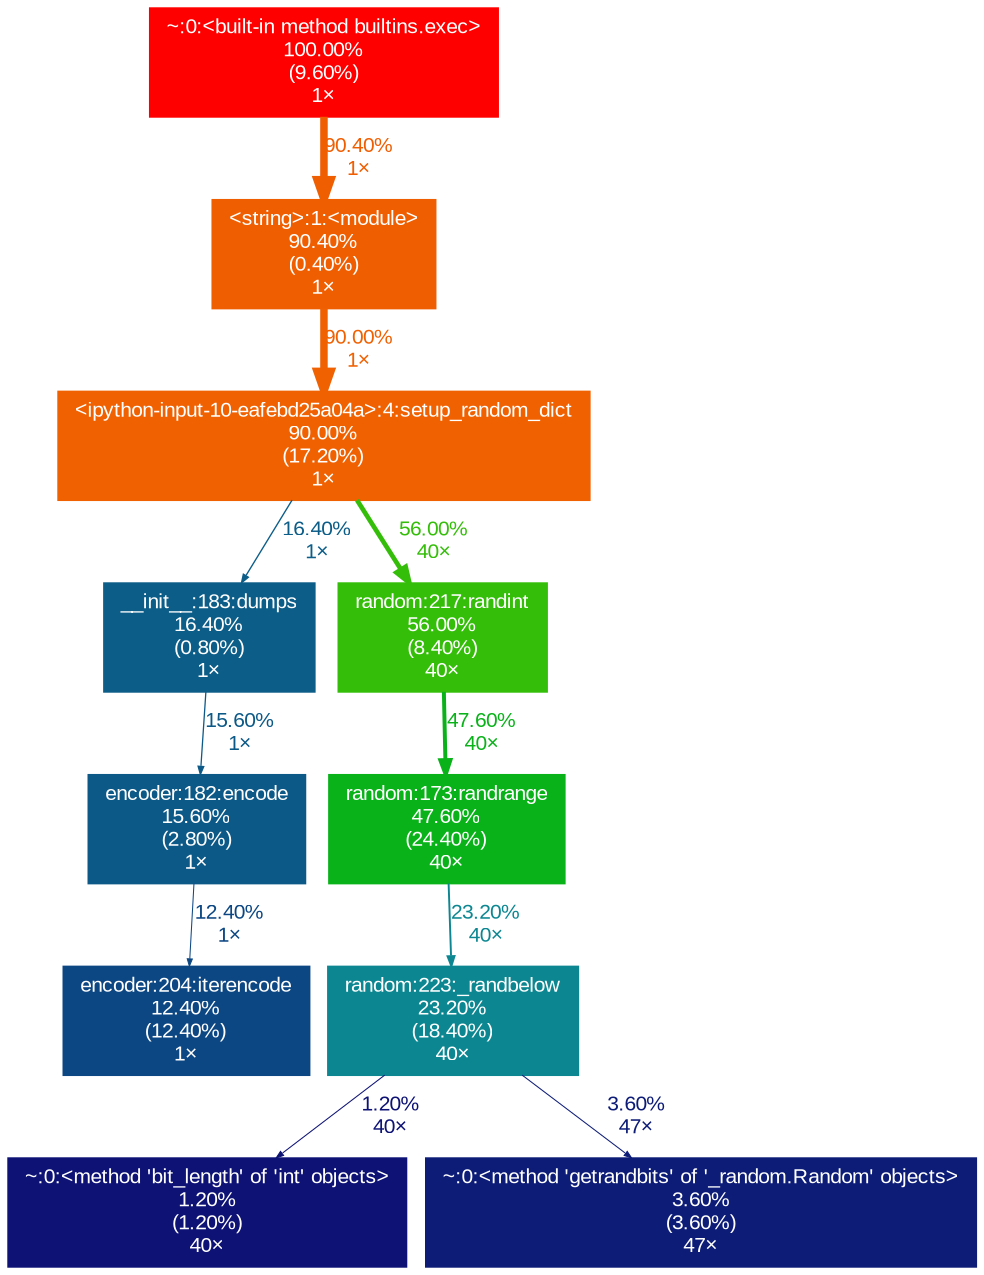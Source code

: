 digraph {
	graph [fontname=Arial, nodesep=0.125, ranksep=0.25];
	node [fontcolor=white, fontname=Arial, height=0, shape=box, style=filled, width=0];
	edge [fontname=Arial];
	1 [color="#f06102", fontcolor="#ffffff", fontsize="10.00", label="<ipython-input-10-eafebd25a04a>:4:setup_random_dict\n90.00%\n(17.20%)\n1×", tooltip="<ipython-input-10-eafebd25a04a>"];
	1 -> 8 [arrowsize="0.40", color="#0c5d88", fontcolor="#0c5d88", fontsize="10.00", label="16.40%\n1×", labeldistance="0.66", penwidth="0.66"];
	1 -> 11 [arrowsize="0.75", color="#34be09", fontcolor="#34be09", fontsize="10.00", label="56.00%\n40×", labeldistance="2.24", penwidth="2.24"];
	2 [color="#0d1274", fontcolor="#ffffff", fontsize="10.00", label="~:0:<method 'bit_length' of 'int' objects>\n1.20%\n(1.20%)\n40×", tooltip="~"];
	3 [color="#0c8791", fontcolor="#ffffff", fontsize="10.00", label="random:223:_randbelow\n23.20%\n(18.40%)\n40×", tooltip="/Users/faris.chebib/.virtualenvs/profiling/lib/python3.6/random.py"];
	3 -> 2 [arrowsize="0.35", color="#0d1274", fontcolor="#0d1274", fontsize="10.00", label="1.20%\n40×", labeldistance="0.50", penwidth="0.50"];
	3 -> 12 [arrowsize="0.35", color="#0d1c77", fontcolor="#0d1c77", fontsize="10.00", label="3.60%\n47×", labeldistance="0.50", penwidth="0.50"];
	5 [color="#0c5987", fontcolor="#ffffff", fontsize="10.00", label="encoder:182:encode\n15.60%\n(2.80%)\n1×", tooltip="/usr/local/Cellar/python/3.6.5/Frameworks/Python.framework/Versions/3.6/lib/python3.6/json/encoder.py"];
	5 -> 9 [arrowsize="0.35", color="#0d4783", fontcolor="#0d4783", fontsize="10.00", label="12.40%\n1×", labeldistance="0.50", penwidth="0.50"];
	6 [color="#ff0000", fontcolor="#ffffff", fontsize="10.00", label="~:0:<built-in method builtins.exec>\n100.00%\n(9.60%)\n1×", tooltip="~"];
	6 -> 14 [arrowsize="0.95", color="#f05e02", fontcolor="#f05e02", fontsize="10.00", label="90.40%\n1×", labeldistance="3.62", penwidth="3.62"];
	8 [color="#0c5d88", fontcolor="#ffffff", fontsize="10.00", label="__init__:183:dumps\n16.40%\n(0.80%)\n1×", tooltip="/usr/local/Cellar/python/3.6.5/Frameworks/Python.framework/Versions/3.6/lib/python3.6/json/__init__.py"];
	8 -> 5 [arrowsize="0.39", color="#0c5987", fontcolor="#0c5987", fontsize="10.00", label="15.60%\n1×", labeldistance="0.62", penwidth="0.62"];
	9 [color="#0d4783", fontcolor="#ffffff", fontsize="10.00", label="encoder:204:iterencode\n12.40%\n(12.40%)\n1×", tooltip="/usr/local/Cellar/python/3.6.5/Frameworks/Python.framework/Versions/3.6/lib/python3.6/json/encoder.py"];
	10 [color="#0ab21a", fontcolor="#ffffff", fontsize="10.00", label="random:173:randrange\n47.60%\n(24.40%)\n40×", tooltip="/Users/faris.chebib/.virtualenvs/profiling/lib/python3.6/random.py"];
	10 -> 3 [arrowsize="0.48", color="#0c8791", fontcolor="#0c8791", fontsize="10.00", label="23.20%\n40×", labeldistance="0.93", penwidth="0.93"];
	11 [color="#34be09", fontcolor="#ffffff", fontsize="10.00", label="random:217:randint\n56.00%\n(8.40%)\n40×", tooltip="/Users/faris.chebib/.virtualenvs/profiling/lib/python3.6/random.py"];
	11 -> 10 [arrowsize="0.69", color="#0ab21a", fontcolor="#0ab21a", fontsize="10.00", label="47.60%\n40×", labeldistance="1.90", penwidth="1.90"];
	12 [color="#0d1c77", fontcolor="#ffffff", fontsize="10.00", label="~:0:<method 'getrandbits' of '_random.Random' objects>\n3.60%\n(3.60%)\n47×", tooltip="~"];
	14 [color="#f05e02", fontcolor="#ffffff", fontsize="10.00", label="<string>:1:<module>\n90.40%\n(0.40%)\n1×", tooltip="<string>"];
	14 -> 1 [arrowsize="0.95", color="#f06102", fontcolor="#f06102", fontsize="10.00", label="90.00%\n1×", labeldistance="3.60", penwidth="3.60"];
}
